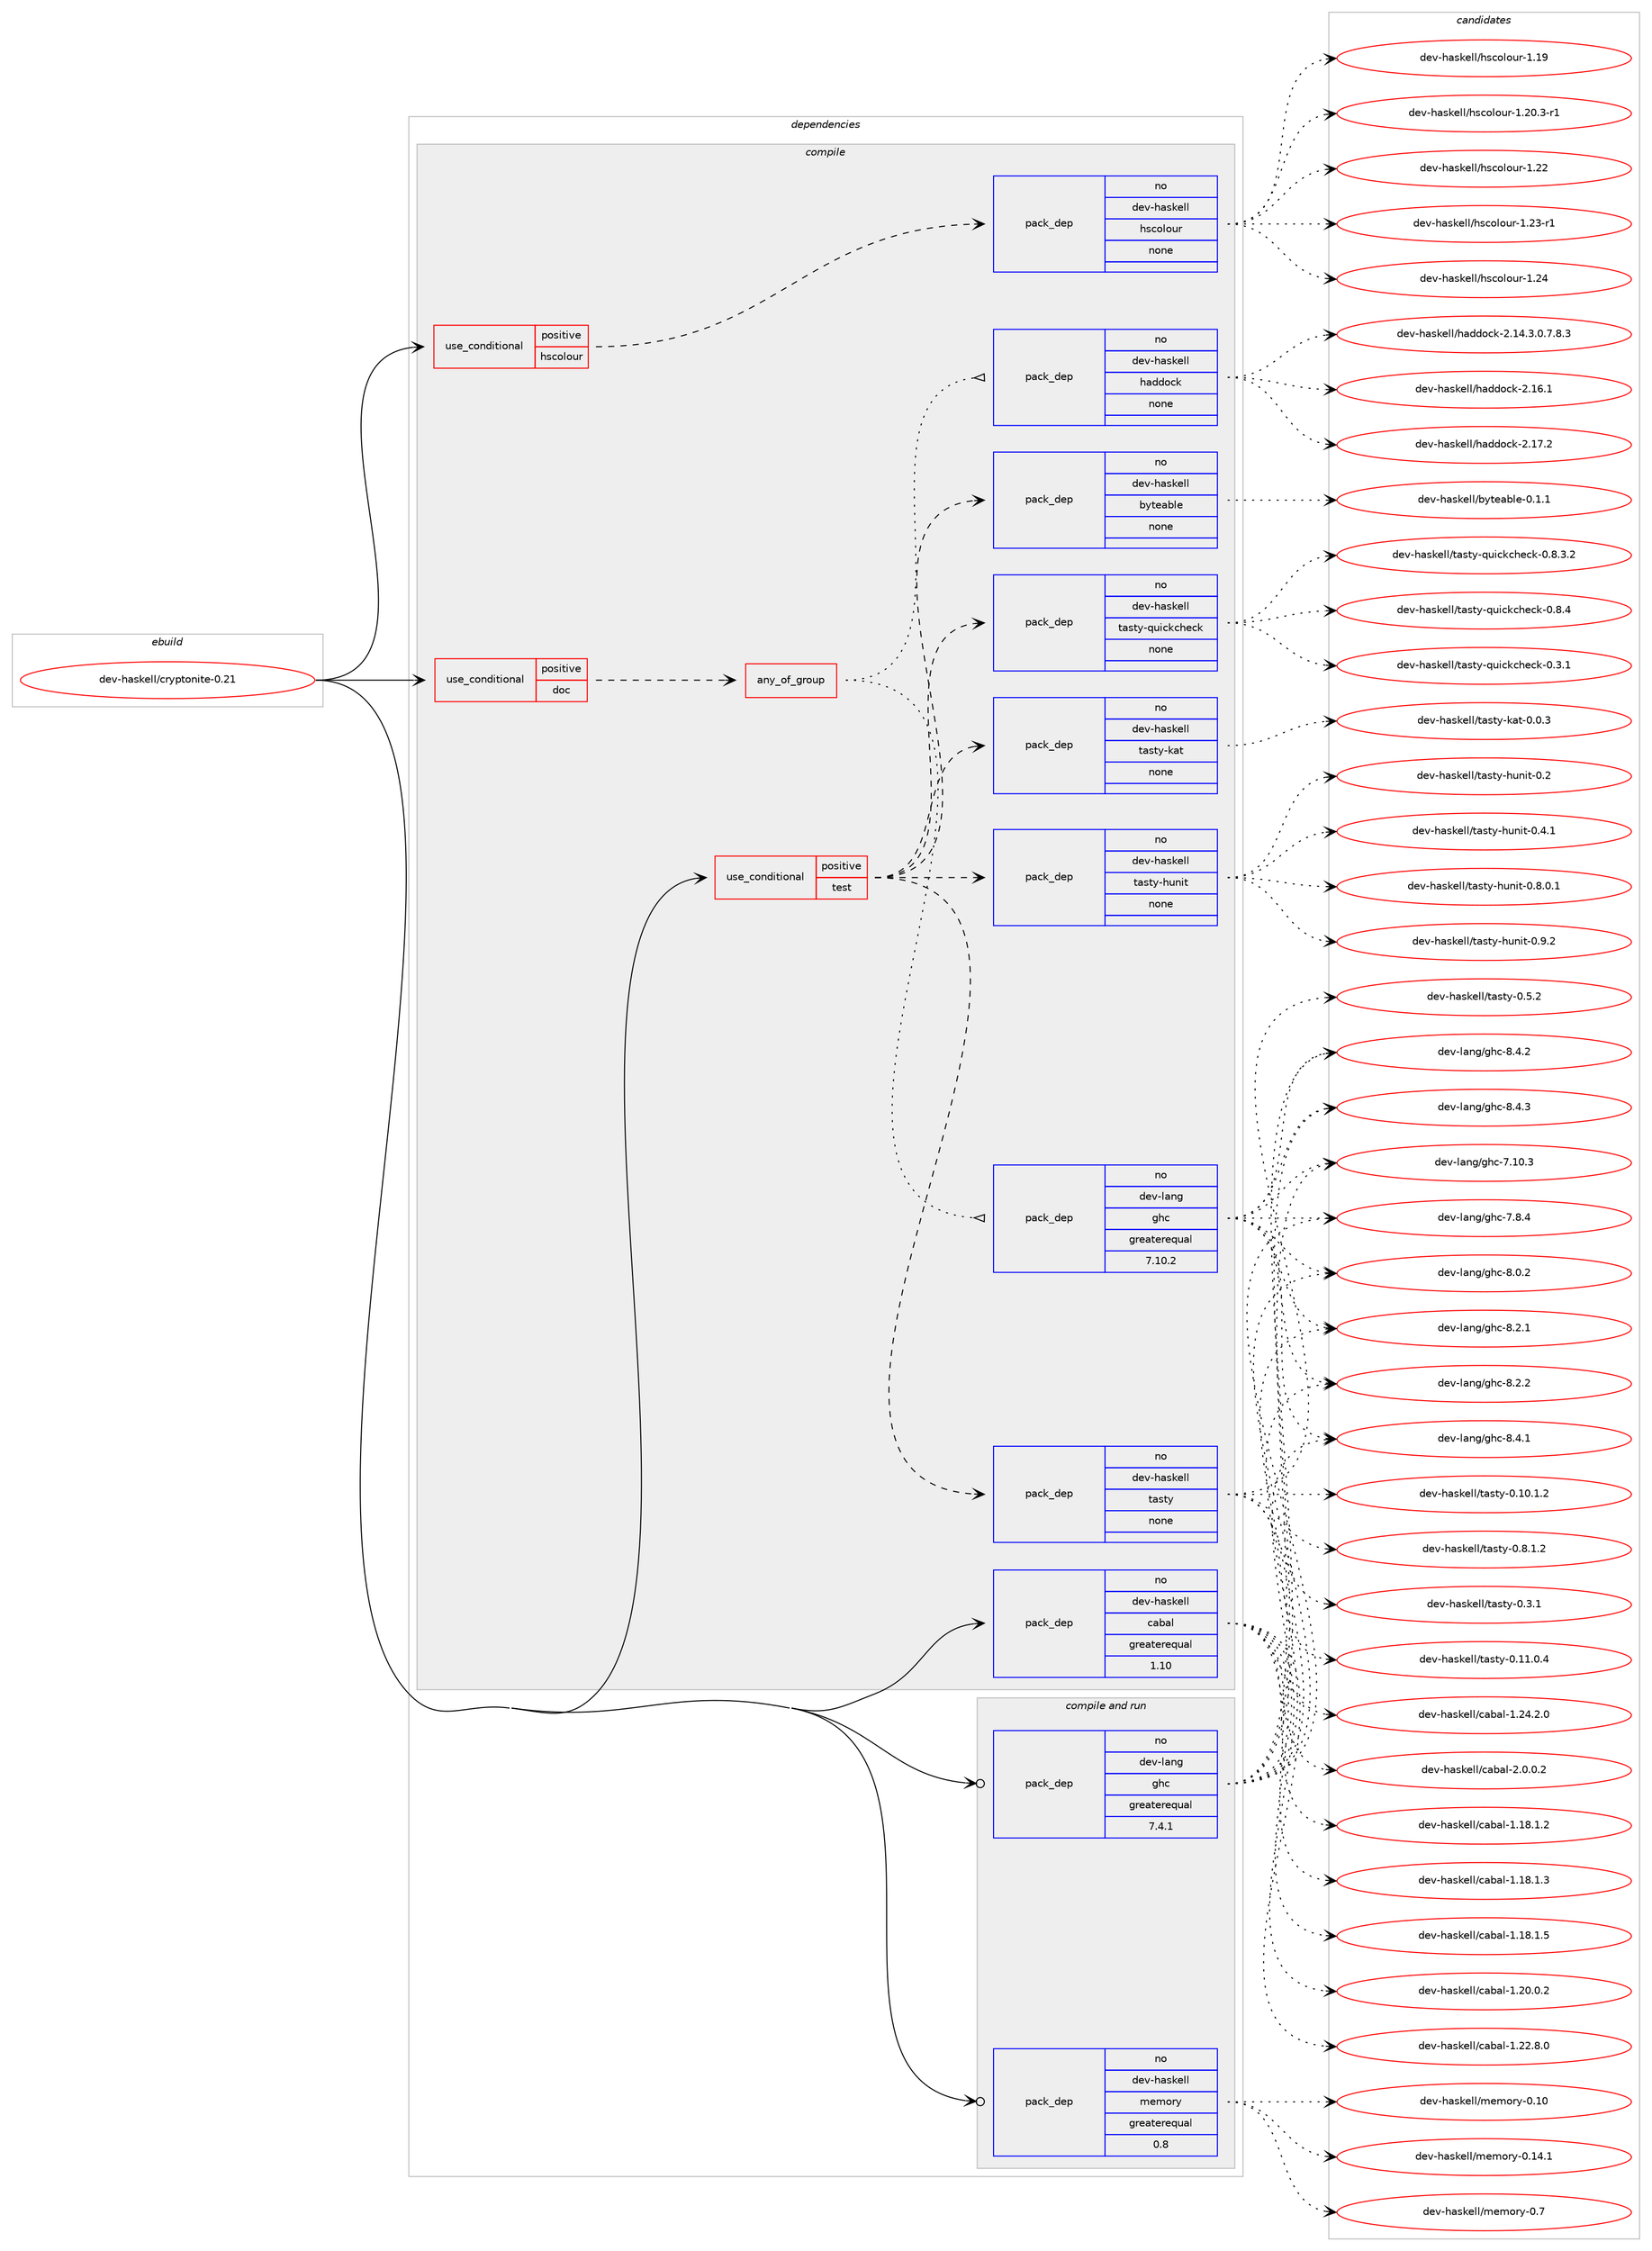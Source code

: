 digraph prolog {

# *************
# Graph options
# *************

newrank=true;
concentrate=true;
compound=true;
graph [rankdir=LR,fontname=Helvetica,fontsize=10,ranksep=1.5];#, ranksep=2.5, nodesep=0.2];
edge  [arrowhead=vee];
node  [fontname=Helvetica,fontsize=10];

# **********
# The ebuild
# **********

subgraph cluster_leftcol {
color=gray;
rank=same;
label=<<i>ebuild</i>>;
id [label="dev-haskell/cryptonite-0.21", color=red, width=4, href="../dev-haskell/cryptonite-0.21.svg"];
}

# ****************
# The dependencies
# ****************

subgraph cluster_midcol {
color=gray;
label=<<i>dependencies</i>>;
subgraph cluster_compile {
fillcolor="#eeeeee";
style=filled;
label=<<i>compile</i>>;
subgraph cond359248 {
dependency1330480 [label=<<TABLE BORDER="0" CELLBORDER="1" CELLSPACING="0" CELLPADDING="4"><TR><TD ROWSPAN="3" CELLPADDING="10">use_conditional</TD></TR><TR><TD>positive</TD></TR><TR><TD>doc</TD></TR></TABLE>>, shape=none, color=red];
subgraph any20758 {
dependency1330481 [label=<<TABLE BORDER="0" CELLBORDER="1" CELLSPACING="0" CELLPADDING="4"><TR><TD CELLPADDING="10">any_of_group</TD></TR></TABLE>>, shape=none, color=red];subgraph pack949922 {
dependency1330482 [label=<<TABLE BORDER="0" CELLBORDER="1" CELLSPACING="0" CELLPADDING="4" WIDTH="220"><TR><TD ROWSPAN="6" CELLPADDING="30">pack_dep</TD></TR><TR><TD WIDTH="110">no</TD></TR><TR><TD>dev-haskell</TD></TR><TR><TD>haddock</TD></TR><TR><TD>none</TD></TR><TR><TD></TD></TR></TABLE>>, shape=none, color=blue];
}
dependency1330481:e -> dependency1330482:w [weight=20,style="dotted",arrowhead="oinv"];
subgraph pack949923 {
dependency1330483 [label=<<TABLE BORDER="0" CELLBORDER="1" CELLSPACING="0" CELLPADDING="4" WIDTH="220"><TR><TD ROWSPAN="6" CELLPADDING="30">pack_dep</TD></TR><TR><TD WIDTH="110">no</TD></TR><TR><TD>dev-lang</TD></TR><TR><TD>ghc</TD></TR><TR><TD>greaterequal</TD></TR><TR><TD>7.10.2</TD></TR></TABLE>>, shape=none, color=blue];
}
dependency1330481:e -> dependency1330483:w [weight=20,style="dotted",arrowhead="oinv"];
}
dependency1330480:e -> dependency1330481:w [weight=20,style="dashed",arrowhead="vee"];
}
id:e -> dependency1330480:w [weight=20,style="solid",arrowhead="vee"];
subgraph cond359249 {
dependency1330484 [label=<<TABLE BORDER="0" CELLBORDER="1" CELLSPACING="0" CELLPADDING="4"><TR><TD ROWSPAN="3" CELLPADDING="10">use_conditional</TD></TR><TR><TD>positive</TD></TR><TR><TD>hscolour</TD></TR></TABLE>>, shape=none, color=red];
subgraph pack949924 {
dependency1330485 [label=<<TABLE BORDER="0" CELLBORDER="1" CELLSPACING="0" CELLPADDING="4" WIDTH="220"><TR><TD ROWSPAN="6" CELLPADDING="30">pack_dep</TD></TR><TR><TD WIDTH="110">no</TD></TR><TR><TD>dev-haskell</TD></TR><TR><TD>hscolour</TD></TR><TR><TD>none</TD></TR><TR><TD></TD></TR></TABLE>>, shape=none, color=blue];
}
dependency1330484:e -> dependency1330485:w [weight=20,style="dashed",arrowhead="vee"];
}
id:e -> dependency1330484:w [weight=20,style="solid",arrowhead="vee"];
subgraph cond359250 {
dependency1330486 [label=<<TABLE BORDER="0" CELLBORDER="1" CELLSPACING="0" CELLPADDING="4"><TR><TD ROWSPAN="3" CELLPADDING="10">use_conditional</TD></TR><TR><TD>positive</TD></TR><TR><TD>test</TD></TR></TABLE>>, shape=none, color=red];
subgraph pack949925 {
dependency1330487 [label=<<TABLE BORDER="0" CELLBORDER="1" CELLSPACING="0" CELLPADDING="4" WIDTH="220"><TR><TD ROWSPAN="6" CELLPADDING="30">pack_dep</TD></TR><TR><TD WIDTH="110">no</TD></TR><TR><TD>dev-haskell</TD></TR><TR><TD>byteable</TD></TR><TR><TD>none</TD></TR><TR><TD></TD></TR></TABLE>>, shape=none, color=blue];
}
dependency1330486:e -> dependency1330487:w [weight=20,style="dashed",arrowhead="vee"];
subgraph pack949926 {
dependency1330488 [label=<<TABLE BORDER="0" CELLBORDER="1" CELLSPACING="0" CELLPADDING="4" WIDTH="220"><TR><TD ROWSPAN="6" CELLPADDING="30">pack_dep</TD></TR><TR><TD WIDTH="110">no</TD></TR><TR><TD>dev-haskell</TD></TR><TR><TD>tasty</TD></TR><TR><TD>none</TD></TR><TR><TD></TD></TR></TABLE>>, shape=none, color=blue];
}
dependency1330486:e -> dependency1330488:w [weight=20,style="dashed",arrowhead="vee"];
subgraph pack949927 {
dependency1330489 [label=<<TABLE BORDER="0" CELLBORDER="1" CELLSPACING="0" CELLPADDING="4" WIDTH="220"><TR><TD ROWSPAN="6" CELLPADDING="30">pack_dep</TD></TR><TR><TD WIDTH="110">no</TD></TR><TR><TD>dev-haskell</TD></TR><TR><TD>tasty-hunit</TD></TR><TR><TD>none</TD></TR><TR><TD></TD></TR></TABLE>>, shape=none, color=blue];
}
dependency1330486:e -> dependency1330489:w [weight=20,style="dashed",arrowhead="vee"];
subgraph pack949928 {
dependency1330490 [label=<<TABLE BORDER="0" CELLBORDER="1" CELLSPACING="0" CELLPADDING="4" WIDTH="220"><TR><TD ROWSPAN="6" CELLPADDING="30">pack_dep</TD></TR><TR><TD WIDTH="110">no</TD></TR><TR><TD>dev-haskell</TD></TR><TR><TD>tasty-kat</TD></TR><TR><TD>none</TD></TR><TR><TD></TD></TR></TABLE>>, shape=none, color=blue];
}
dependency1330486:e -> dependency1330490:w [weight=20,style="dashed",arrowhead="vee"];
subgraph pack949929 {
dependency1330491 [label=<<TABLE BORDER="0" CELLBORDER="1" CELLSPACING="0" CELLPADDING="4" WIDTH="220"><TR><TD ROWSPAN="6" CELLPADDING="30">pack_dep</TD></TR><TR><TD WIDTH="110">no</TD></TR><TR><TD>dev-haskell</TD></TR><TR><TD>tasty-quickcheck</TD></TR><TR><TD>none</TD></TR><TR><TD></TD></TR></TABLE>>, shape=none, color=blue];
}
dependency1330486:e -> dependency1330491:w [weight=20,style="dashed",arrowhead="vee"];
}
id:e -> dependency1330486:w [weight=20,style="solid",arrowhead="vee"];
subgraph pack949930 {
dependency1330492 [label=<<TABLE BORDER="0" CELLBORDER="1" CELLSPACING="0" CELLPADDING="4" WIDTH="220"><TR><TD ROWSPAN="6" CELLPADDING="30">pack_dep</TD></TR><TR><TD WIDTH="110">no</TD></TR><TR><TD>dev-haskell</TD></TR><TR><TD>cabal</TD></TR><TR><TD>greaterequal</TD></TR><TR><TD>1.10</TD></TR></TABLE>>, shape=none, color=blue];
}
id:e -> dependency1330492:w [weight=20,style="solid",arrowhead="vee"];
}
subgraph cluster_compileandrun {
fillcolor="#eeeeee";
style=filled;
label=<<i>compile and run</i>>;
subgraph pack949931 {
dependency1330493 [label=<<TABLE BORDER="0" CELLBORDER="1" CELLSPACING="0" CELLPADDING="4" WIDTH="220"><TR><TD ROWSPAN="6" CELLPADDING="30">pack_dep</TD></TR><TR><TD WIDTH="110">no</TD></TR><TR><TD>dev-haskell</TD></TR><TR><TD>memory</TD></TR><TR><TD>greaterequal</TD></TR><TR><TD>0.8</TD></TR></TABLE>>, shape=none, color=blue];
}
id:e -> dependency1330493:w [weight=20,style="solid",arrowhead="odotvee"];
subgraph pack949932 {
dependency1330494 [label=<<TABLE BORDER="0" CELLBORDER="1" CELLSPACING="0" CELLPADDING="4" WIDTH="220"><TR><TD ROWSPAN="6" CELLPADDING="30">pack_dep</TD></TR><TR><TD WIDTH="110">no</TD></TR><TR><TD>dev-lang</TD></TR><TR><TD>ghc</TD></TR><TR><TD>greaterequal</TD></TR><TR><TD>7.4.1</TD></TR></TABLE>>, shape=none, color=blue];
}
id:e -> dependency1330494:w [weight=20,style="solid",arrowhead="odotvee"];
}
subgraph cluster_run {
fillcolor="#eeeeee";
style=filled;
label=<<i>run</i>>;
}
}

# **************
# The candidates
# **************

subgraph cluster_choices {
rank=same;
color=gray;
label=<<i>candidates</i>>;

subgraph choice949922 {
color=black;
nodesep=1;
choice1001011184510497115107101108108471049710010011199107455046495246514648465546564651 [label="dev-haskell/haddock-2.14.3.0.7.8.3", color=red, width=4,href="../dev-haskell/haddock-2.14.3.0.7.8.3.svg"];
choice100101118451049711510710110810847104971001001119910745504649544649 [label="dev-haskell/haddock-2.16.1", color=red, width=4,href="../dev-haskell/haddock-2.16.1.svg"];
choice100101118451049711510710110810847104971001001119910745504649554650 [label="dev-haskell/haddock-2.17.2", color=red, width=4,href="../dev-haskell/haddock-2.17.2.svg"];
dependency1330482:e -> choice1001011184510497115107101108108471049710010011199107455046495246514648465546564651:w [style=dotted,weight="100"];
dependency1330482:e -> choice100101118451049711510710110810847104971001001119910745504649544649:w [style=dotted,weight="100"];
dependency1330482:e -> choice100101118451049711510710110810847104971001001119910745504649554650:w [style=dotted,weight="100"];
}
subgraph choice949923 {
color=black;
nodesep=1;
choice1001011184510897110103471031049945554649484651 [label="dev-lang/ghc-7.10.3", color=red, width=4,href="../dev-lang/ghc-7.10.3.svg"];
choice10010111845108971101034710310499455546564652 [label="dev-lang/ghc-7.8.4", color=red, width=4,href="../dev-lang/ghc-7.8.4.svg"];
choice10010111845108971101034710310499455646484650 [label="dev-lang/ghc-8.0.2", color=red, width=4,href="../dev-lang/ghc-8.0.2.svg"];
choice10010111845108971101034710310499455646504649 [label="dev-lang/ghc-8.2.1", color=red, width=4,href="../dev-lang/ghc-8.2.1.svg"];
choice10010111845108971101034710310499455646504650 [label="dev-lang/ghc-8.2.2", color=red, width=4,href="../dev-lang/ghc-8.2.2.svg"];
choice10010111845108971101034710310499455646524649 [label="dev-lang/ghc-8.4.1", color=red, width=4,href="../dev-lang/ghc-8.4.1.svg"];
choice10010111845108971101034710310499455646524650 [label="dev-lang/ghc-8.4.2", color=red, width=4,href="../dev-lang/ghc-8.4.2.svg"];
choice10010111845108971101034710310499455646524651 [label="dev-lang/ghc-8.4.3", color=red, width=4,href="../dev-lang/ghc-8.4.3.svg"];
dependency1330483:e -> choice1001011184510897110103471031049945554649484651:w [style=dotted,weight="100"];
dependency1330483:e -> choice10010111845108971101034710310499455546564652:w [style=dotted,weight="100"];
dependency1330483:e -> choice10010111845108971101034710310499455646484650:w [style=dotted,weight="100"];
dependency1330483:e -> choice10010111845108971101034710310499455646504649:w [style=dotted,weight="100"];
dependency1330483:e -> choice10010111845108971101034710310499455646504650:w [style=dotted,weight="100"];
dependency1330483:e -> choice10010111845108971101034710310499455646524649:w [style=dotted,weight="100"];
dependency1330483:e -> choice10010111845108971101034710310499455646524650:w [style=dotted,weight="100"];
dependency1330483:e -> choice10010111845108971101034710310499455646524651:w [style=dotted,weight="100"];
}
subgraph choice949924 {
color=black;
nodesep=1;
choice100101118451049711510710110810847104115991111081111171144549464957 [label="dev-haskell/hscolour-1.19", color=red, width=4,href="../dev-haskell/hscolour-1.19.svg"];
choice10010111845104971151071011081084710411599111108111117114454946504846514511449 [label="dev-haskell/hscolour-1.20.3-r1", color=red, width=4,href="../dev-haskell/hscolour-1.20.3-r1.svg"];
choice100101118451049711510710110810847104115991111081111171144549465050 [label="dev-haskell/hscolour-1.22", color=red, width=4,href="../dev-haskell/hscolour-1.22.svg"];
choice1001011184510497115107101108108471041159911110811111711445494650514511449 [label="dev-haskell/hscolour-1.23-r1", color=red, width=4,href="../dev-haskell/hscolour-1.23-r1.svg"];
choice100101118451049711510710110810847104115991111081111171144549465052 [label="dev-haskell/hscolour-1.24", color=red, width=4,href="../dev-haskell/hscolour-1.24.svg"];
dependency1330485:e -> choice100101118451049711510710110810847104115991111081111171144549464957:w [style=dotted,weight="100"];
dependency1330485:e -> choice10010111845104971151071011081084710411599111108111117114454946504846514511449:w [style=dotted,weight="100"];
dependency1330485:e -> choice100101118451049711510710110810847104115991111081111171144549465050:w [style=dotted,weight="100"];
dependency1330485:e -> choice1001011184510497115107101108108471041159911110811111711445494650514511449:w [style=dotted,weight="100"];
dependency1330485:e -> choice100101118451049711510710110810847104115991111081111171144549465052:w [style=dotted,weight="100"];
}
subgraph choice949925 {
color=black;
nodesep=1;
choice100101118451049711510710110810847981211161019798108101454846494649 [label="dev-haskell/byteable-0.1.1", color=red, width=4,href="../dev-haskell/byteable-0.1.1.svg"];
dependency1330487:e -> choice100101118451049711510710110810847981211161019798108101454846494649:w [style=dotted,weight="100"];
}
subgraph choice949926 {
color=black;
nodesep=1;
choice10010111845104971151071011081084711697115116121454846494846494650 [label="dev-haskell/tasty-0.10.1.2", color=red, width=4,href="../dev-haskell/tasty-0.10.1.2.svg"];
choice10010111845104971151071011081084711697115116121454846494946484652 [label="dev-haskell/tasty-0.11.0.4", color=red, width=4,href="../dev-haskell/tasty-0.11.0.4.svg"];
choice10010111845104971151071011081084711697115116121454846514649 [label="dev-haskell/tasty-0.3.1", color=red, width=4,href="../dev-haskell/tasty-0.3.1.svg"];
choice10010111845104971151071011081084711697115116121454846534650 [label="dev-haskell/tasty-0.5.2", color=red, width=4,href="../dev-haskell/tasty-0.5.2.svg"];
choice100101118451049711510710110810847116971151161214548465646494650 [label="dev-haskell/tasty-0.8.1.2", color=red, width=4,href="../dev-haskell/tasty-0.8.1.2.svg"];
dependency1330488:e -> choice10010111845104971151071011081084711697115116121454846494846494650:w [style=dotted,weight="100"];
dependency1330488:e -> choice10010111845104971151071011081084711697115116121454846494946484652:w [style=dotted,weight="100"];
dependency1330488:e -> choice10010111845104971151071011081084711697115116121454846514649:w [style=dotted,weight="100"];
dependency1330488:e -> choice10010111845104971151071011081084711697115116121454846534650:w [style=dotted,weight="100"];
dependency1330488:e -> choice100101118451049711510710110810847116971151161214548465646494650:w [style=dotted,weight="100"];
}
subgraph choice949927 {
color=black;
nodesep=1;
choice100101118451049711510710110810847116971151161214510411711010511645484650 [label="dev-haskell/tasty-hunit-0.2", color=red, width=4,href="../dev-haskell/tasty-hunit-0.2.svg"];
choice1001011184510497115107101108108471169711511612145104117110105116454846524649 [label="dev-haskell/tasty-hunit-0.4.1", color=red, width=4,href="../dev-haskell/tasty-hunit-0.4.1.svg"];
choice10010111845104971151071011081084711697115116121451041171101051164548465646484649 [label="dev-haskell/tasty-hunit-0.8.0.1", color=red, width=4,href="../dev-haskell/tasty-hunit-0.8.0.1.svg"];
choice1001011184510497115107101108108471169711511612145104117110105116454846574650 [label="dev-haskell/tasty-hunit-0.9.2", color=red, width=4,href="../dev-haskell/tasty-hunit-0.9.2.svg"];
dependency1330489:e -> choice100101118451049711510710110810847116971151161214510411711010511645484650:w [style=dotted,weight="100"];
dependency1330489:e -> choice1001011184510497115107101108108471169711511612145104117110105116454846524649:w [style=dotted,weight="100"];
dependency1330489:e -> choice10010111845104971151071011081084711697115116121451041171101051164548465646484649:w [style=dotted,weight="100"];
dependency1330489:e -> choice1001011184510497115107101108108471169711511612145104117110105116454846574650:w [style=dotted,weight="100"];
}
subgraph choice949928 {
color=black;
nodesep=1;
choice100101118451049711510710110810847116971151161214510797116454846484651 [label="dev-haskell/tasty-kat-0.0.3", color=red, width=4,href="../dev-haskell/tasty-kat-0.0.3.svg"];
dependency1330490:e -> choice100101118451049711510710110810847116971151161214510797116454846484651:w [style=dotted,weight="100"];
}
subgraph choice949929 {
color=black;
nodesep=1;
choice1001011184510497115107101108108471169711511612145113117105991079910410199107454846514649 [label="dev-haskell/tasty-quickcheck-0.3.1", color=red, width=4,href="../dev-haskell/tasty-quickcheck-0.3.1.svg"];
choice10010111845104971151071011081084711697115116121451131171059910799104101991074548465646514650 [label="dev-haskell/tasty-quickcheck-0.8.3.2", color=red, width=4,href="../dev-haskell/tasty-quickcheck-0.8.3.2.svg"];
choice1001011184510497115107101108108471169711511612145113117105991079910410199107454846564652 [label="dev-haskell/tasty-quickcheck-0.8.4", color=red, width=4,href="../dev-haskell/tasty-quickcheck-0.8.4.svg"];
dependency1330491:e -> choice1001011184510497115107101108108471169711511612145113117105991079910410199107454846514649:w [style=dotted,weight="100"];
dependency1330491:e -> choice10010111845104971151071011081084711697115116121451131171059910799104101991074548465646514650:w [style=dotted,weight="100"];
dependency1330491:e -> choice1001011184510497115107101108108471169711511612145113117105991079910410199107454846564652:w [style=dotted,weight="100"];
}
subgraph choice949930 {
color=black;
nodesep=1;
choice10010111845104971151071011081084799979897108454946495646494650 [label="dev-haskell/cabal-1.18.1.2", color=red, width=4,href="../dev-haskell/cabal-1.18.1.2.svg"];
choice10010111845104971151071011081084799979897108454946495646494651 [label="dev-haskell/cabal-1.18.1.3", color=red, width=4,href="../dev-haskell/cabal-1.18.1.3.svg"];
choice10010111845104971151071011081084799979897108454946495646494653 [label="dev-haskell/cabal-1.18.1.5", color=red, width=4,href="../dev-haskell/cabal-1.18.1.5.svg"];
choice10010111845104971151071011081084799979897108454946504846484650 [label="dev-haskell/cabal-1.20.0.2", color=red, width=4,href="../dev-haskell/cabal-1.20.0.2.svg"];
choice10010111845104971151071011081084799979897108454946505046564648 [label="dev-haskell/cabal-1.22.8.0", color=red, width=4,href="../dev-haskell/cabal-1.22.8.0.svg"];
choice10010111845104971151071011081084799979897108454946505246504648 [label="dev-haskell/cabal-1.24.2.0", color=red, width=4,href="../dev-haskell/cabal-1.24.2.0.svg"];
choice100101118451049711510710110810847999798971084550464846484650 [label="dev-haskell/cabal-2.0.0.2", color=red, width=4,href="../dev-haskell/cabal-2.0.0.2.svg"];
dependency1330492:e -> choice10010111845104971151071011081084799979897108454946495646494650:w [style=dotted,weight="100"];
dependency1330492:e -> choice10010111845104971151071011081084799979897108454946495646494651:w [style=dotted,weight="100"];
dependency1330492:e -> choice10010111845104971151071011081084799979897108454946495646494653:w [style=dotted,weight="100"];
dependency1330492:e -> choice10010111845104971151071011081084799979897108454946504846484650:w [style=dotted,weight="100"];
dependency1330492:e -> choice10010111845104971151071011081084799979897108454946505046564648:w [style=dotted,weight="100"];
dependency1330492:e -> choice10010111845104971151071011081084799979897108454946505246504648:w [style=dotted,weight="100"];
dependency1330492:e -> choice100101118451049711510710110810847999798971084550464846484650:w [style=dotted,weight="100"];
}
subgraph choice949931 {
color=black;
nodesep=1;
choice1001011184510497115107101108108471091011091111141214548464948 [label="dev-haskell/memory-0.10", color=red, width=4,href="../dev-haskell/memory-0.10.svg"];
choice10010111845104971151071011081084710910110911111412145484649524649 [label="dev-haskell/memory-0.14.1", color=red, width=4,href="../dev-haskell/memory-0.14.1.svg"];
choice10010111845104971151071011081084710910110911111412145484655 [label="dev-haskell/memory-0.7", color=red, width=4,href="../dev-haskell/memory-0.7.svg"];
dependency1330493:e -> choice1001011184510497115107101108108471091011091111141214548464948:w [style=dotted,weight="100"];
dependency1330493:e -> choice10010111845104971151071011081084710910110911111412145484649524649:w [style=dotted,weight="100"];
dependency1330493:e -> choice10010111845104971151071011081084710910110911111412145484655:w [style=dotted,weight="100"];
}
subgraph choice949932 {
color=black;
nodesep=1;
choice1001011184510897110103471031049945554649484651 [label="dev-lang/ghc-7.10.3", color=red, width=4,href="../dev-lang/ghc-7.10.3.svg"];
choice10010111845108971101034710310499455546564652 [label="dev-lang/ghc-7.8.4", color=red, width=4,href="../dev-lang/ghc-7.8.4.svg"];
choice10010111845108971101034710310499455646484650 [label="dev-lang/ghc-8.0.2", color=red, width=4,href="../dev-lang/ghc-8.0.2.svg"];
choice10010111845108971101034710310499455646504649 [label="dev-lang/ghc-8.2.1", color=red, width=4,href="../dev-lang/ghc-8.2.1.svg"];
choice10010111845108971101034710310499455646504650 [label="dev-lang/ghc-8.2.2", color=red, width=4,href="../dev-lang/ghc-8.2.2.svg"];
choice10010111845108971101034710310499455646524649 [label="dev-lang/ghc-8.4.1", color=red, width=4,href="../dev-lang/ghc-8.4.1.svg"];
choice10010111845108971101034710310499455646524650 [label="dev-lang/ghc-8.4.2", color=red, width=4,href="../dev-lang/ghc-8.4.2.svg"];
choice10010111845108971101034710310499455646524651 [label="dev-lang/ghc-8.4.3", color=red, width=4,href="../dev-lang/ghc-8.4.3.svg"];
dependency1330494:e -> choice1001011184510897110103471031049945554649484651:w [style=dotted,weight="100"];
dependency1330494:e -> choice10010111845108971101034710310499455546564652:w [style=dotted,weight="100"];
dependency1330494:e -> choice10010111845108971101034710310499455646484650:w [style=dotted,weight="100"];
dependency1330494:e -> choice10010111845108971101034710310499455646504649:w [style=dotted,weight="100"];
dependency1330494:e -> choice10010111845108971101034710310499455646504650:w [style=dotted,weight="100"];
dependency1330494:e -> choice10010111845108971101034710310499455646524649:w [style=dotted,weight="100"];
dependency1330494:e -> choice10010111845108971101034710310499455646524650:w [style=dotted,weight="100"];
dependency1330494:e -> choice10010111845108971101034710310499455646524651:w [style=dotted,weight="100"];
}
}

}
